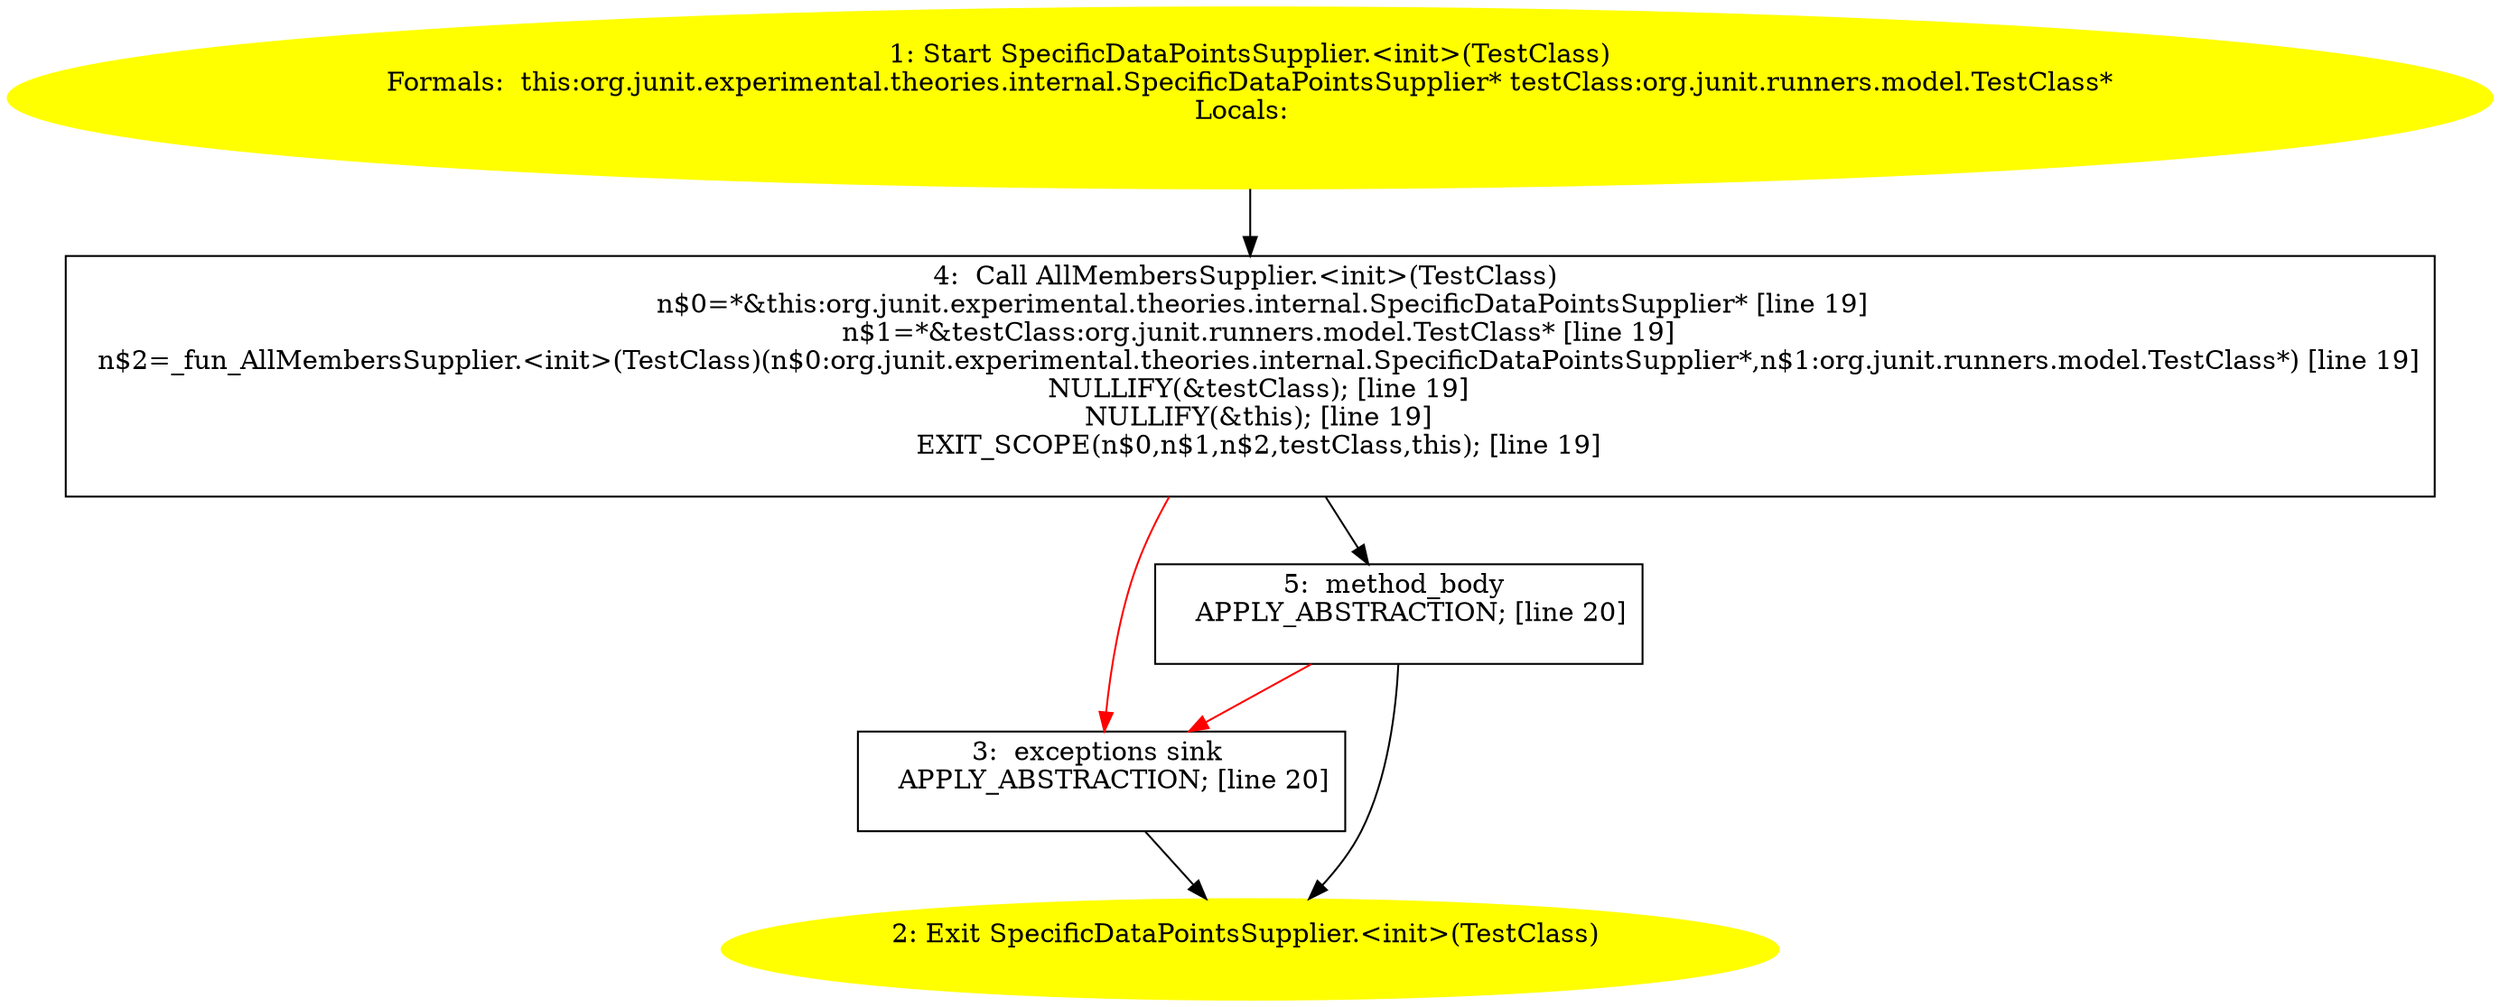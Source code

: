 /* @generated */
digraph cfg {
"org.junit.experimental.theories.internal.SpecificDataPointsSupplier.<init>(org.junit.runners.model.T.bc77ec2570b5462a2dc0521fb456e52f_1" [label="1: Start SpecificDataPointsSupplier.<init>(TestClass)\nFormals:  this:org.junit.experimental.theories.internal.SpecificDataPointsSupplier* testClass:org.junit.runners.model.TestClass*\nLocals:  \n  " color=yellow style=filled]
	

	 "org.junit.experimental.theories.internal.SpecificDataPointsSupplier.<init>(org.junit.runners.model.T.bc77ec2570b5462a2dc0521fb456e52f_1" -> "org.junit.experimental.theories.internal.SpecificDataPointsSupplier.<init>(org.junit.runners.model.T.bc77ec2570b5462a2dc0521fb456e52f_4" ;
"org.junit.experimental.theories.internal.SpecificDataPointsSupplier.<init>(org.junit.runners.model.T.bc77ec2570b5462a2dc0521fb456e52f_2" [label="2: Exit SpecificDataPointsSupplier.<init>(TestClass) \n  " color=yellow style=filled]
	

"org.junit.experimental.theories.internal.SpecificDataPointsSupplier.<init>(org.junit.runners.model.T.bc77ec2570b5462a2dc0521fb456e52f_3" [label="3:  exceptions sink \n   APPLY_ABSTRACTION; [line 20]\n " shape="box"]
	

	 "org.junit.experimental.theories.internal.SpecificDataPointsSupplier.<init>(org.junit.runners.model.T.bc77ec2570b5462a2dc0521fb456e52f_3" -> "org.junit.experimental.theories.internal.SpecificDataPointsSupplier.<init>(org.junit.runners.model.T.bc77ec2570b5462a2dc0521fb456e52f_2" ;
"org.junit.experimental.theories.internal.SpecificDataPointsSupplier.<init>(org.junit.runners.model.T.bc77ec2570b5462a2dc0521fb456e52f_4" [label="4:  Call AllMembersSupplier.<init>(TestClass) \n   n$0=*&this:org.junit.experimental.theories.internal.SpecificDataPointsSupplier* [line 19]\n  n$1=*&testClass:org.junit.runners.model.TestClass* [line 19]\n  n$2=_fun_AllMembersSupplier.<init>(TestClass)(n$0:org.junit.experimental.theories.internal.SpecificDataPointsSupplier*,n$1:org.junit.runners.model.TestClass*) [line 19]\n  NULLIFY(&testClass); [line 19]\n  NULLIFY(&this); [line 19]\n  EXIT_SCOPE(n$0,n$1,n$2,testClass,this); [line 19]\n " shape="box"]
	

	 "org.junit.experimental.theories.internal.SpecificDataPointsSupplier.<init>(org.junit.runners.model.T.bc77ec2570b5462a2dc0521fb456e52f_4" -> "org.junit.experimental.theories.internal.SpecificDataPointsSupplier.<init>(org.junit.runners.model.T.bc77ec2570b5462a2dc0521fb456e52f_5" ;
	 "org.junit.experimental.theories.internal.SpecificDataPointsSupplier.<init>(org.junit.runners.model.T.bc77ec2570b5462a2dc0521fb456e52f_4" -> "org.junit.experimental.theories.internal.SpecificDataPointsSupplier.<init>(org.junit.runners.model.T.bc77ec2570b5462a2dc0521fb456e52f_3" [color="red" ];
"org.junit.experimental.theories.internal.SpecificDataPointsSupplier.<init>(org.junit.runners.model.T.bc77ec2570b5462a2dc0521fb456e52f_5" [label="5:  method_body \n   APPLY_ABSTRACTION; [line 20]\n " shape="box"]
	

	 "org.junit.experimental.theories.internal.SpecificDataPointsSupplier.<init>(org.junit.runners.model.T.bc77ec2570b5462a2dc0521fb456e52f_5" -> "org.junit.experimental.theories.internal.SpecificDataPointsSupplier.<init>(org.junit.runners.model.T.bc77ec2570b5462a2dc0521fb456e52f_2" ;
	 "org.junit.experimental.theories.internal.SpecificDataPointsSupplier.<init>(org.junit.runners.model.T.bc77ec2570b5462a2dc0521fb456e52f_5" -> "org.junit.experimental.theories.internal.SpecificDataPointsSupplier.<init>(org.junit.runners.model.T.bc77ec2570b5462a2dc0521fb456e52f_3" [color="red" ];
}
